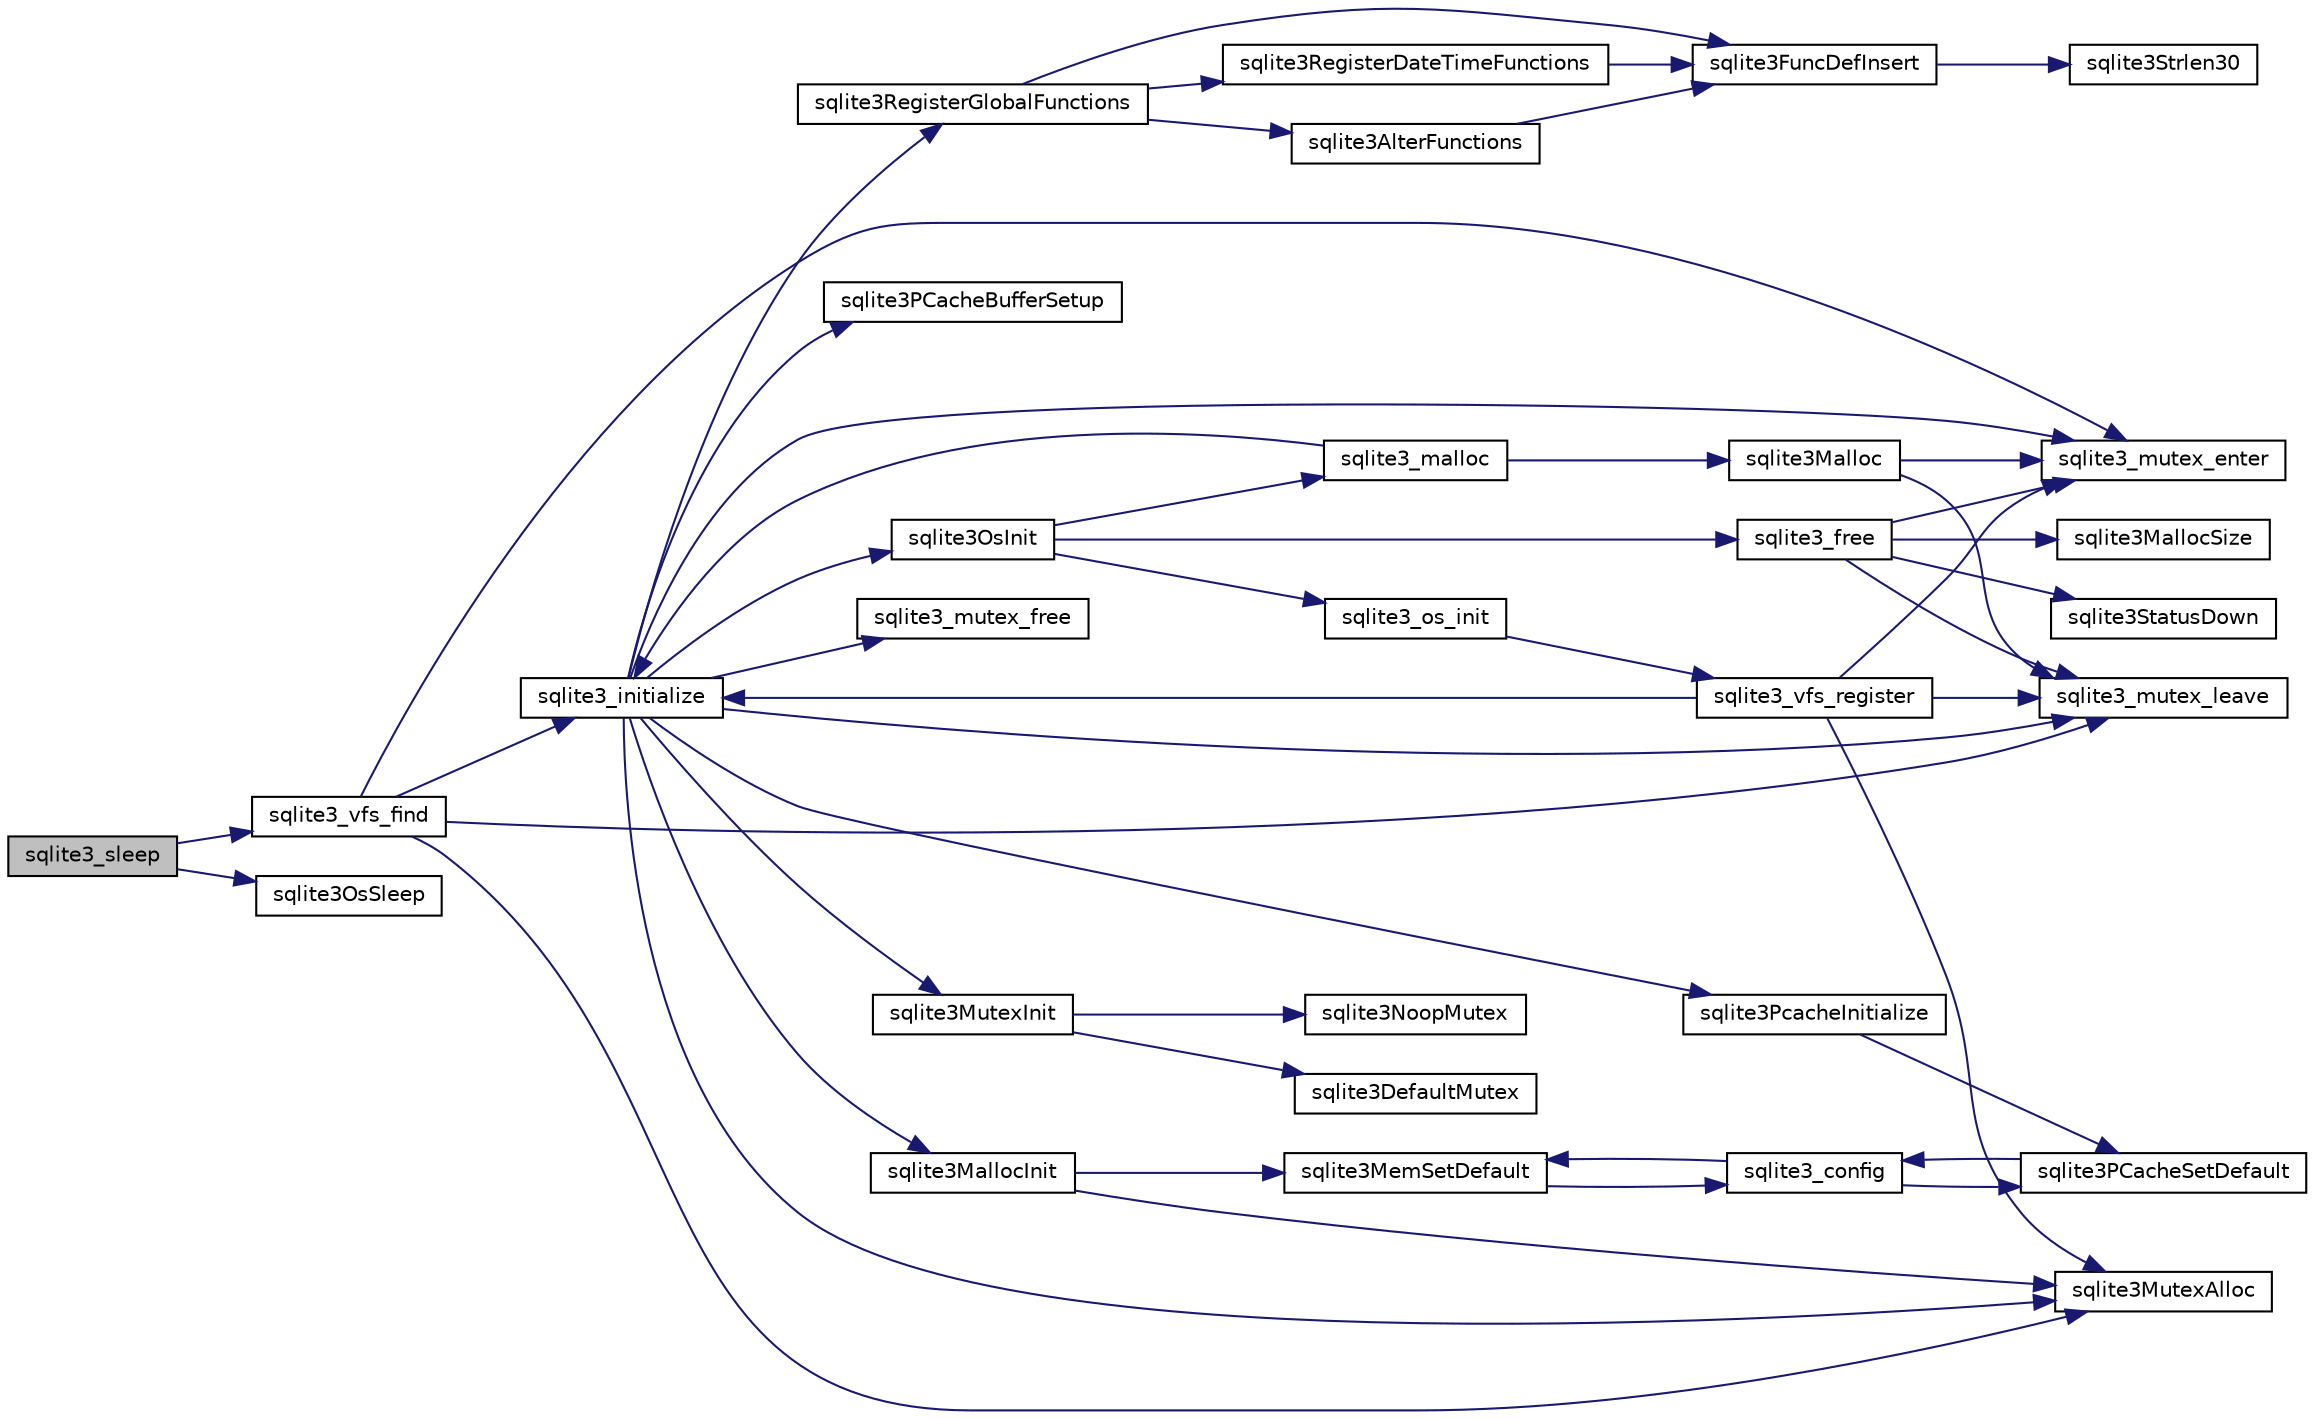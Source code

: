 digraph "sqlite3_sleep"
{
  edge [fontname="Helvetica",fontsize="10",labelfontname="Helvetica",labelfontsize="10"];
  node [fontname="Helvetica",fontsize="10",shape=record];
  rankdir="LR";
  Node1 [label="sqlite3_sleep",height=0.2,width=0.4,color="black", fillcolor="grey75", style="filled", fontcolor="black"];
  Node1 -> Node2 [color="midnightblue",fontsize="10",style="solid",fontname="Helvetica"];
  Node2 [label="sqlite3_vfs_find",height=0.2,width=0.4,color="black", fillcolor="white", style="filled",URL="$sqlite3_8c.html#a95868e86b6893f2064ab7df4878f817f"];
  Node2 -> Node3 [color="midnightblue",fontsize="10",style="solid",fontname="Helvetica"];
  Node3 [label="sqlite3_initialize",height=0.2,width=0.4,color="black", fillcolor="white", style="filled",URL="$sqlite3_8c.html#a5b5895f1e44d953d975a42a18c923b84"];
  Node3 -> Node4 [color="midnightblue",fontsize="10",style="solid",fontname="Helvetica"];
  Node4 [label="sqlite3_mutex_enter",height=0.2,width=0.4,color="black", fillcolor="white", style="filled",URL="$sqlite3_8c.html#af5a0a035d6f2e625f7fa5339365e8970"];
  Node3 -> Node5 [color="midnightblue",fontsize="10",style="solid",fontname="Helvetica"];
  Node5 [label="sqlite3_mutex_free",height=0.2,width=0.4,color="black", fillcolor="white", style="filled",URL="$sqlite3_8c.html#a20c614aa2534d7b9b93eaaa653d4e49c"];
  Node3 -> Node6 [color="midnightblue",fontsize="10",style="solid",fontname="Helvetica"];
  Node6 [label="sqlite3_mutex_leave",height=0.2,width=0.4,color="black", fillcolor="white", style="filled",URL="$sqlite3_8c.html#a7ebfb82d85f10ee7a80ea8d7ff155c65"];
  Node3 -> Node7 [color="midnightblue",fontsize="10",style="solid",fontname="Helvetica"];
  Node7 [label="sqlite3MallocInit",height=0.2,width=0.4,color="black", fillcolor="white", style="filled",URL="$sqlite3_8c.html#a9e06f9e7cad0d83ce80ab493c9533552"];
  Node7 -> Node8 [color="midnightblue",fontsize="10",style="solid",fontname="Helvetica"];
  Node8 [label="sqlite3MemSetDefault",height=0.2,width=0.4,color="black", fillcolor="white", style="filled",URL="$sqlite3_8c.html#a162fbfd727e92c5f8f72625b5ff62549"];
  Node8 -> Node9 [color="midnightblue",fontsize="10",style="solid",fontname="Helvetica"];
  Node9 [label="sqlite3_config",height=0.2,width=0.4,color="black", fillcolor="white", style="filled",URL="$sqlite3_8c.html#a7ad15264ea6b94804d17b793a0a80419"];
  Node9 -> Node8 [color="midnightblue",fontsize="10",style="solid",fontname="Helvetica"];
  Node9 -> Node10 [color="midnightblue",fontsize="10",style="solid",fontname="Helvetica"];
  Node10 [label="sqlite3PCacheSetDefault",height=0.2,width=0.4,color="black", fillcolor="white", style="filled",URL="$sqlite3_8c.html#a91974afe7709a742451438556ee0c70c"];
  Node10 -> Node9 [color="midnightblue",fontsize="10",style="solid",fontname="Helvetica"];
  Node7 -> Node11 [color="midnightblue",fontsize="10",style="solid",fontname="Helvetica"];
  Node11 [label="sqlite3MutexAlloc",height=0.2,width=0.4,color="black", fillcolor="white", style="filled",URL="$sqlite3_8c.html#a0e3f432ee581f6876b590e7ad7e84e19"];
  Node3 -> Node11 [color="midnightblue",fontsize="10",style="solid",fontname="Helvetica"];
  Node3 -> Node12 [color="midnightblue",fontsize="10",style="solid",fontname="Helvetica"];
  Node12 [label="sqlite3MutexInit",height=0.2,width=0.4,color="black", fillcolor="white", style="filled",URL="$sqlite3_8c.html#a7906afcdd1cdb3d0007eb932398a1158"];
  Node12 -> Node13 [color="midnightblue",fontsize="10",style="solid",fontname="Helvetica"];
  Node13 [label="sqlite3DefaultMutex",height=0.2,width=0.4,color="black", fillcolor="white", style="filled",URL="$sqlite3_8c.html#a348b83939587368e0b6d833f169154e2"];
  Node12 -> Node14 [color="midnightblue",fontsize="10",style="solid",fontname="Helvetica"];
  Node14 [label="sqlite3NoopMutex",height=0.2,width=0.4,color="black", fillcolor="white", style="filled",URL="$sqlite3_8c.html#a4d81b0b1d67b647ae419a82c8df9164f"];
  Node3 -> Node15 [color="midnightblue",fontsize="10",style="solid",fontname="Helvetica"];
  Node15 [label="sqlite3OsInit",height=0.2,width=0.4,color="black", fillcolor="white", style="filled",URL="$sqlite3_8c.html#afeaa886fe1ca086a30fd278b1d069762"];
  Node15 -> Node16 [color="midnightblue",fontsize="10",style="solid",fontname="Helvetica"];
  Node16 [label="sqlite3_malloc",height=0.2,width=0.4,color="black", fillcolor="white", style="filled",URL="$sqlite3_8c.html#a15c317e373e3fecf734bb8c14960928b"];
  Node16 -> Node3 [color="midnightblue",fontsize="10",style="solid",fontname="Helvetica"];
  Node16 -> Node17 [color="midnightblue",fontsize="10",style="solid",fontname="Helvetica"];
  Node17 [label="sqlite3Malloc",height=0.2,width=0.4,color="black", fillcolor="white", style="filled",URL="$sqlite3_8c.html#a361a2eaa846b1885f123abe46f5d8b2b"];
  Node17 -> Node4 [color="midnightblue",fontsize="10",style="solid",fontname="Helvetica"];
  Node17 -> Node6 [color="midnightblue",fontsize="10",style="solid",fontname="Helvetica"];
  Node15 -> Node18 [color="midnightblue",fontsize="10",style="solid",fontname="Helvetica"];
  Node18 [label="sqlite3_free",height=0.2,width=0.4,color="black", fillcolor="white", style="filled",URL="$sqlite3_8c.html#aced35e2ed62edd9c721ade882d508123"];
  Node18 -> Node4 [color="midnightblue",fontsize="10",style="solid",fontname="Helvetica"];
  Node18 -> Node6 [color="midnightblue",fontsize="10",style="solid",fontname="Helvetica"];
  Node18 -> Node19 [color="midnightblue",fontsize="10",style="solid",fontname="Helvetica"];
  Node19 [label="sqlite3MallocSize",height=0.2,width=0.4,color="black", fillcolor="white", style="filled",URL="$sqlite3_8c.html#acf5d2a5f35270bafb050bd2def576955"];
  Node18 -> Node20 [color="midnightblue",fontsize="10",style="solid",fontname="Helvetica"];
  Node20 [label="sqlite3StatusDown",height=0.2,width=0.4,color="black", fillcolor="white", style="filled",URL="$sqlite3_8c.html#a3388b10ce0b0a4fc95dfb85ccdb904c1"];
  Node15 -> Node21 [color="midnightblue",fontsize="10",style="solid",fontname="Helvetica"];
  Node21 [label="sqlite3_os_init",height=0.2,width=0.4,color="black", fillcolor="white", style="filled",URL="$sqlite3_8c.html#ab329a2edbeb004826d5c239ccddc6190"];
  Node21 -> Node22 [color="midnightblue",fontsize="10",style="solid",fontname="Helvetica"];
  Node22 [label="sqlite3_vfs_register",height=0.2,width=0.4,color="black", fillcolor="white", style="filled",URL="$sqlite3_8c.html#a1831cbc138c15f6d6831b57afdc19a62"];
  Node22 -> Node3 [color="midnightblue",fontsize="10",style="solid",fontname="Helvetica"];
  Node22 -> Node11 [color="midnightblue",fontsize="10",style="solid",fontname="Helvetica"];
  Node22 -> Node4 [color="midnightblue",fontsize="10",style="solid",fontname="Helvetica"];
  Node22 -> Node6 [color="midnightblue",fontsize="10",style="solid",fontname="Helvetica"];
  Node3 -> Node23 [color="midnightblue",fontsize="10",style="solid",fontname="Helvetica"];
  Node23 [label="sqlite3PCacheBufferSetup",height=0.2,width=0.4,color="black", fillcolor="white", style="filled",URL="$sqlite3_8c.html#ad18a1eebefdfbc4254f473f7b0101937"];
  Node3 -> Node24 [color="midnightblue",fontsize="10",style="solid",fontname="Helvetica"];
  Node24 [label="sqlite3PcacheInitialize",height=0.2,width=0.4,color="black", fillcolor="white", style="filled",URL="$sqlite3_8c.html#a2902c61ddc88bea002c4d69fe4052b1f"];
  Node24 -> Node10 [color="midnightblue",fontsize="10",style="solid",fontname="Helvetica"];
  Node3 -> Node25 [color="midnightblue",fontsize="10",style="solid",fontname="Helvetica"];
  Node25 [label="sqlite3RegisterGlobalFunctions",height=0.2,width=0.4,color="black", fillcolor="white", style="filled",URL="$sqlite3_8c.html#a9f75bd111010f29e1b8d74344473c4ec"];
  Node25 -> Node26 [color="midnightblue",fontsize="10",style="solid",fontname="Helvetica"];
  Node26 [label="sqlite3FuncDefInsert",height=0.2,width=0.4,color="black", fillcolor="white", style="filled",URL="$sqlite3_8c.html#a4792ef11f826665b64987bd051fa5a20"];
  Node26 -> Node27 [color="midnightblue",fontsize="10",style="solid",fontname="Helvetica"];
  Node27 [label="sqlite3Strlen30",height=0.2,width=0.4,color="black", fillcolor="white", style="filled",URL="$sqlite3_8c.html#a3dcd80ba41f1a308193dee74857b62a7"];
  Node25 -> Node28 [color="midnightblue",fontsize="10",style="solid",fontname="Helvetica"];
  Node28 [label="sqlite3RegisterDateTimeFunctions",height=0.2,width=0.4,color="black", fillcolor="white", style="filled",URL="$sqlite3_8c.html#a44405fdf6c4462912007f6602ecc0bb4"];
  Node28 -> Node26 [color="midnightblue",fontsize="10",style="solid",fontname="Helvetica"];
  Node25 -> Node29 [color="midnightblue",fontsize="10",style="solid",fontname="Helvetica"];
  Node29 [label="sqlite3AlterFunctions",height=0.2,width=0.4,color="black", fillcolor="white", style="filled",URL="$sqlite3_8c.html#a4b5f51ee63825132199e65d41eabafb7"];
  Node29 -> Node26 [color="midnightblue",fontsize="10",style="solid",fontname="Helvetica"];
  Node2 -> Node11 [color="midnightblue",fontsize="10",style="solid",fontname="Helvetica"];
  Node2 -> Node4 [color="midnightblue",fontsize="10",style="solid",fontname="Helvetica"];
  Node2 -> Node6 [color="midnightblue",fontsize="10",style="solid",fontname="Helvetica"];
  Node1 -> Node30 [color="midnightblue",fontsize="10",style="solid",fontname="Helvetica"];
  Node30 [label="sqlite3OsSleep",height=0.2,width=0.4,color="black", fillcolor="white", style="filled",URL="$sqlite3_8c.html#a216e62c25d04d125926034ac185cc9f4"];
}
